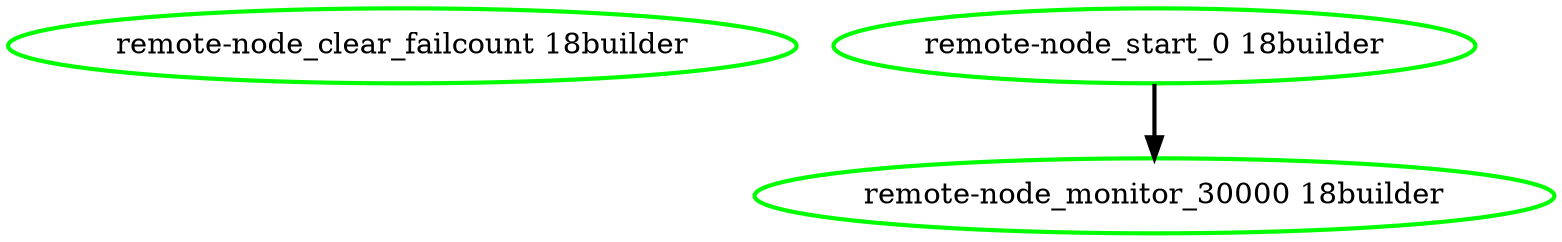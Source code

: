  digraph "g" {
"remote-node_clear_failcount 18builder" [ style=bold color="green" fontcolor="black"]
"remote-node_monitor_30000 18builder" [ style=bold color="green" fontcolor="black"]
"remote-node_start_0 18builder" -> "remote-node_monitor_30000 18builder" [ style = bold]
"remote-node_start_0 18builder" [ style=bold color="green" fontcolor="black"]
}
